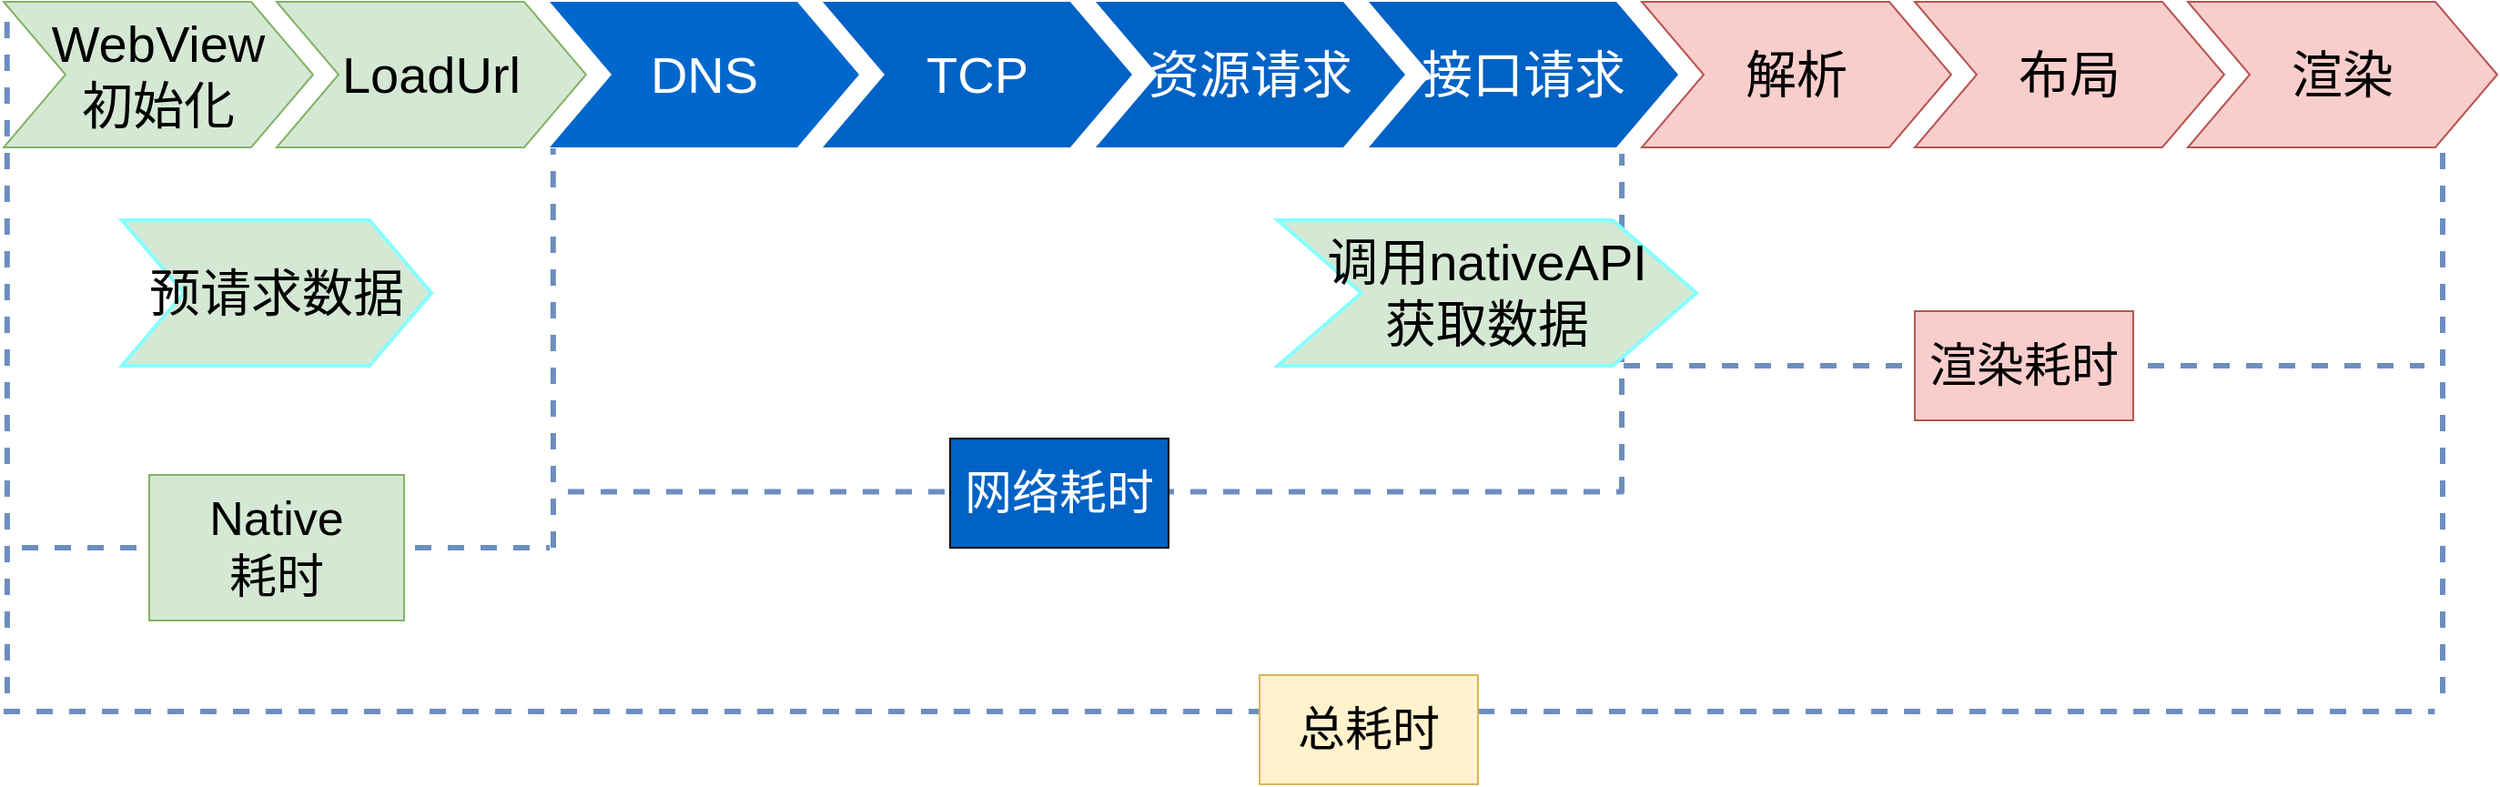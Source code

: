 <mxfile version="17.1.2" type="github">
  <diagram name="Page-1" id="d9b1e647-80fa-b4a2-5024-87a742678bcc">
    <mxGraphModel dx="1892" dy="1066" grid="1" gridSize="10" guides="1" tooltips="1" connect="1" arrows="1" fold="1" page="1" pageScale="1" pageWidth="1100" pageHeight="850" background="none" math="0" shadow="0">
      <root>
        <mxCell id="0" />
        <mxCell id="1" parent="0" />
        <mxCell id="57fe6abec08f04cb-1" value="WebView&lt;br&gt;初始化" style="shape=step;whiteSpace=wrap;html=1;fontSize=28;fillColor=#d5e8d4;strokeColor=#82b366;" parent="1" vertex="1">
          <mxGeometry x="90" y="180" width="170" height="80" as="geometry" />
        </mxCell>
        <mxCell id="57fe6abec08f04cb-2" value="LoadUrl" style="shape=step;whiteSpace=wrap;html=1;fontSize=28;fillColor=#d5e8d4;strokeColor=#82b366;" parent="1" vertex="1">
          <mxGeometry x="240" y="180" width="170" height="80" as="geometry" />
        </mxCell>
        <mxCell id="57fe6abec08f04cb-3" value="DNS" style="shape=step;whiteSpace=wrap;html=1;fontSize=28;fillColor=#0067CC;fontColor=#FFFFFF;strokeColor=none;" parent="1" vertex="1">
          <mxGeometry x="390" y="180" width="170" height="80" as="geometry" />
        </mxCell>
        <mxCell id="57fe6abec08f04cb-4" value="TCP" style="shape=step;whiteSpace=wrap;html=1;fontSize=28;fillColor=#0062C4;fontColor=#FFFFFF;strokeColor=none;" parent="1" vertex="1">
          <mxGeometry x="540" y="180" width="170" height="80" as="geometry" />
        </mxCell>
        <mxCell id="57fe6abec08f04cb-5" value="资源请求" style="shape=step;whiteSpace=wrap;html=1;fontSize=28;fillColor=#0062C4;fontColor=#FFFFFF;strokeColor=none;" parent="1" vertex="1">
          <mxGeometry x="690" y="180" width="170" height="80" as="geometry" />
        </mxCell>
        <mxCell id="57fe6abec08f04cb-6" value="接口请求" style="shape=step;whiteSpace=wrap;html=1;fontSize=28;fillColor=#0062C4;fontColor=#FFFFFF;strokeColor=none;" parent="1" vertex="1">
          <mxGeometry x="840" y="180" width="170" height="80" as="geometry" />
        </mxCell>
        <mxCell id="urNTPmYLF7qrJtSu_KFi-2" value="解析" style="shape=step;whiteSpace=wrap;html=1;fontSize=28;fillColor=#f8cecc;strokeColor=#b85450;" parent="1" vertex="1">
          <mxGeometry x="990" y="180" width="170" height="80" as="geometry" />
        </mxCell>
        <mxCell id="urNTPmYLF7qrJtSu_KFi-3" value="布局" style="shape=step;whiteSpace=wrap;html=1;fontSize=28;fillColor=#f8cecc;strokeColor=#b85450;" parent="1" vertex="1">
          <mxGeometry x="1140" y="180" width="170" height="80" as="geometry" />
        </mxCell>
        <mxCell id="urNTPmYLF7qrJtSu_KFi-4" value="渲染" style="shape=step;whiteSpace=wrap;html=1;fontSize=28;fillColor=#f8cecc;strokeColor=#b85450;" parent="1" vertex="1">
          <mxGeometry x="1290" y="180" width="170" height="80" as="geometry" />
        </mxCell>
        <mxCell id="urNTPmYLF7qrJtSu_KFi-5" value="" style="endArrow=none;dashed=1;html=1;rounded=0;entryX=0.011;entryY=0.043;entryDx=0;entryDy=0;entryPerimeter=0;fillColor=#dae8fc;strokeColor=#6c8ebf;strokeWidth=3;" parent="1" target="57fe6abec08f04cb-1" edge="1">
          <mxGeometry width="50" height="50" relative="1" as="geometry">
            <mxPoint x="92" y="560" as="sourcePoint" />
            <mxPoint x="110" y="290" as="targetPoint" />
          </mxGeometry>
        </mxCell>
        <mxCell id="urNTPmYLF7qrJtSu_KFi-7" value="" style="endArrow=none;dashed=1;html=1;rounded=0;strokeWidth=3;entryX=0.011;entryY=1.007;entryDx=0;entryDy=0;entryPerimeter=0;fillColor=#dae8fc;strokeColor=#6c8ebf;" parent="1" target="57fe6abec08f04cb-3" edge="1">
          <mxGeometry width="50" height="50" relative="1" as="geometry">
            <mxPoint x="392" y="480" as="sourcePoint" />
            <mxPoint x="390" y="320" as="targetPoint" />
          </mxGeometry>
        </mxCell>
        <mxCell id="urNTPmYLF7qrJtSu_KFi-8" value="" style="endArrow=none;dashed=1;html=1;rounded=0;strokeWidth=3;fillColor=#dae8fc;strokeColor=#6c8ebf;" parent="1" edge="1">
          <mxGeometry width="50" height="50" relative="1" as="geometry">
            <mxPoint x="100" y="480" as="sourcePoint" />
            <mxPoint x="390" y="480" as="targetPoint" />
          </mxGeometry>
        </mxCell>
        <mxCell id="urNTPmYLF7qrJtSu_KFi-9" value="&lt;font style=&quot;font-size: 26px&quot;&gt;Native&lt;br&gt;耗时&lt;/font&gt;" style="rounded=0;whiteSpace=wrap;html=1;fillColor=#d5e8d4;strokeColor=#82b366;" parent="1" vertex="1">
          <mxGeometry x="170" y="440" width="140" height="80" as="geometry" />
        </mxCell>
        <mxCell id="urNTPmYLF7qrJtSu_KFi-10" value="" style="endArrow=none;dashed=1;html=1;rounded=0;fontSize=26;strokeWidth=3;entryX=0.818;entryY=1.043;entryDx=0;entryDy=0;entryPerimeter=0;fillColor=#dae8fc;strokeColor=#6c8ebf;" parent="1" target="57fe6abec08f04cb-6" edge="1">
          <mxGeometry width="50" height="50" relative="1" as="geometry">
            <mxPoint x="979" y="450" as="sourcePoint" />
            <mxPoint x="1020" y="270" as="targetPoint" />
          </mxGeometry>
        </mxCell>
        <mxCell id="urNTPmYLF7qrJtSu_KFi-11" value="" style="endArrow=none;dashed=1;html=1;rounded=0;fontSize=26;strokeWidth=3;entryX=0.818;entryY=1.043;entryDx=0;entryDy=0;entryPerimeter=0;fillColor=#dae8fc;strokeColor=#6c8ebf;" parent="1" edge="1">
          <mxGeometry width="50" height="50" relative="1" as="geometry">
            <mxPoint x="1430" y="560" as="sourcePoint" />
            <mxPoint x="1430" y="260.0" as="targetPoint" />
          </mxGeometry>
        </mxCell>
        <mxCell id="urNTPmYLF7qrJtSu_KFi-12" value="" style="endArrow=none;dashed=1;html=1;rounded=0;fontSize=26;strokeWidth=3;fillColor=#dae8fc;strokeColor=#6c8ebf;" parent="1" edge="1">
          <mxGeometry width="50" height="50" relative="1" as="geometry">
            <mxPoint x="400" y="449.29" as="sourcePoint" />
            <mxPoint x="980" y="449.29" as="targetPoint" />
          </mxGeometry>
        </mxCell>
        <mxCell id="urNTPmYLF7qrJtSu_KFi-13" value="&lt;font color=&quot;#ffffff&quot;&gt;网络耗时&lt;/font&gt;" style="rounded=0;whiteSpace=wrap;html=1;fontSize=26;fillColor=#0062C4;" parent="1" vertex="1">
          <mxGeometry x="610" y="420" width="120" height="60" as="geometry" />
        </mxCell>
        <mxCell id="urNTPmYLF7qrJtSu_KFi-14" value="" style="endArrow=none;dashed=1;html=1;rounded=0;fontSize=26;fontColor=#FFFFFF;strokeWidth=3;fillColor=#dae8fc;strokeColor=#6c8ebf;" parent="1" edge="1">
          <mxGeometry width="50" height="50" relative="1" as="geometry">
            <mxPoint x="980" y="380" as="sourcePoint" />
            <mxPoint x="1420" y="380" as="targetPoint" />
          </mxGeometry>
        </mxCell>
        <mxCell id="urNTPmYLF7qrJtSu_KFi-15" value="渲染耗时" style="rounded=0;whiteSpace=wrap;html=1;fontSize=26;fillColor=#f8cecc;strokeColor=#b85450;" parent="1" vertex="1">
          <mxGeometry x="1140" y="350" width="120" height="60" as="geometry" />
        </mxCell>
        <mxCell id="urNTPmYLF7qrJtSu_KFi-16" value="" style="endArrow=none;dashed=1;html=1;rounded=0;fontSize=26;fontColor=#FFFFFF;strokeWidth=3;fillColor=#dae8fc;strokeColor=#6c8ebf;" parent="1" edge="1">
          <mxGeometry width="50" height="50" relative="1" as="geometry">
            <mxPoint x="90" y="570" as="sourcePoint" />
            <mxPoint x="1425.714" y="570" as="targetPoint" />
          </mxGeometry>
        </mxCell>
        <mxCell id="urNTPmYLF7qrJtSu_KFi-17" value="总耗时" style="rounded=0;whiteSpace=wrap;html=1;fontSize=26;fillColor=#fff2cc;strokeColor=#d6b656;" parent="1" vertex="1">
          <mxGeometry x="780" y="550" width="120" height="60" as="geometry" />
        </mxCell>
        <mxCell id="iRNt87RbBDnKtQr2oOsJ-3" value="预请求数据" style="shape=step;whiteSpace=wrap;html=1;fontSize=28;fillColor=#d5e8d4;strokeColor=#85FFFF;strokeWidth=2;" parent="1" vertex="1">
          <mxGeometry x="155" y="300" width="170" height="80" as="geometry" />
        </mxCell>
        <mxCell id="iRNt87RbBDnKtQr2oOsJ-4" value="调用nativeAPI&lt;br&gt;获取数据" style="shape=step;whiteSpace=wrap;html=1;fontSize=28;fillColor=#d5e8d4;strokeColor=#85FFFF;strokeWidth=2;" parent="1" vertex="1">
          <mxGeometry x="790" y="300" width="230" height="80" as="geometry" />
        </mxCell>
      </root>
    </mxGraphModel>
  </diagram>
</mxfile>
